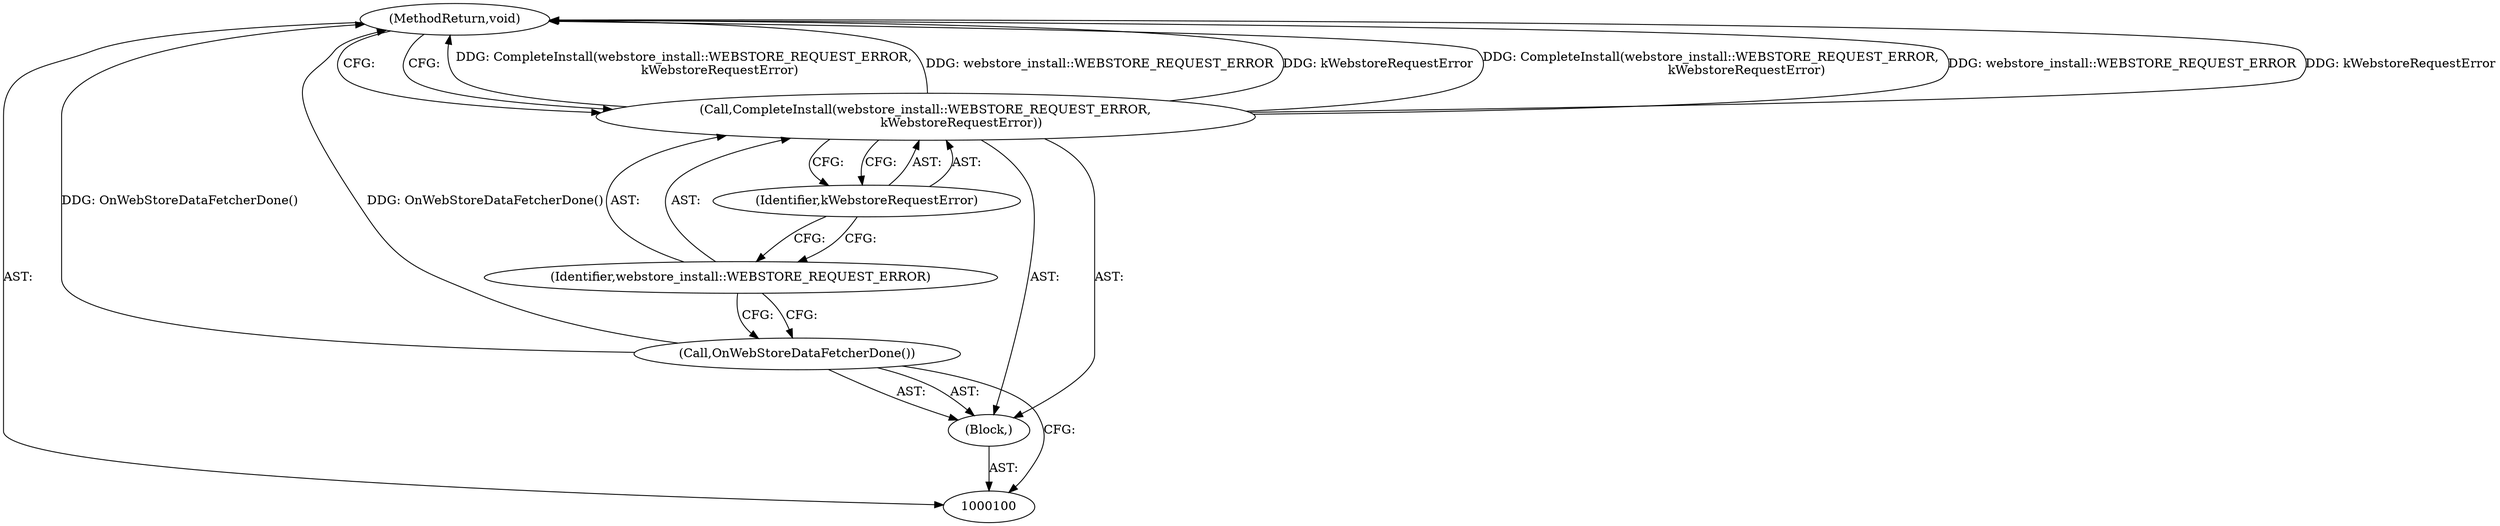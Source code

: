 digraph "1_Chrome_d30a8bd191f17b61938fc87890bffc80049b0774_6" {
"1000106" [label="(MethodReturn,void)"];
"1000101" [label="(Block,)"];
"1000102" [label="(Call,OnWebStoreDataFetcherDone())"];
"1000104" [label="(Identifier,webstore_install::WEBSTORE_REQUEST_ERROR)"];
"1000103" [label="(Call,CompleteInstall(webstore_install::WEBSTORE_REQUEST_ERROR,\n                  kWebstoreRequestError))"];
"1000105" [label="(Identifier,kWebstoreRequestError)"];
"1000106" -> "1000100"  [label="AST: "];
"1000106" -> "1000103"  [label="CFG: "];
"1000103" -> "1000106"  [label="DDG: CompleteInstall(webstore_install::WEBSTORE_REQUEST_ERROR,\n                  kWebstoreRequestError)"];
"1000103" -> "1000106"  [label="DDG: webstore_install::WEBSTORE_REQUEST_ERROR"];
"1000103" -> "1000106"  [label="DDG: kWebstoreRequestError"];
"1000102" -> "1000106"  [label="DDG: OnWebStoreDataFetcherDone()"];
"1000101" -> "1000100"  [label="AST: "];
"1000102" -> "1000101"  [label="AST: "];
"1000103" -> "1000101"  [label="AST: "];
"1000102" -> "1000101"  [label="AST: "];
"1000102" -> "1000100"  [label="CFG: "];
"1000104" -> "1000102"  [label="CFG: "];
"1000102" -> "1000106"  [label="DDG: OnWebStoreDataFetcherDone()"];
"1000104" -> "1000103"  [label="AST: "];
"1000104" -> "1000102"  [label="CFG: "];
"1000105" -> "1000104"  [label="CFG: "];
"1000103" -> "1000101"  [label="AST: "];
"1000103" -> "1000105"  [label="CFG: "];
"1000104" -> "1000103"  [label="AST: "];
"1000105" -> "1000103"  [label="AST: "];
"1000106" -> "1000103"  [label="CFG: "];
"1000103" -> "1000106"  [label="DDG: CompleteInstall(webstore_install::WEBSTORE_REQUEST_ERROR,\n                  kWebstoreRequestError)"];
"1000103" -> "1000106"  [label="DDG: webstore_install::WEBSTORE_REQUEST_ERROR"];
"1000103" -> "1000106"  [label="DDG: kWebstoreRequestError"];
"1000105" -> "1000103"  [label="AST: "];
"1000105" -> "1000104"  [label="CFG: "];
"1000103" -> "1000105"  [label="CFG: "];
}

